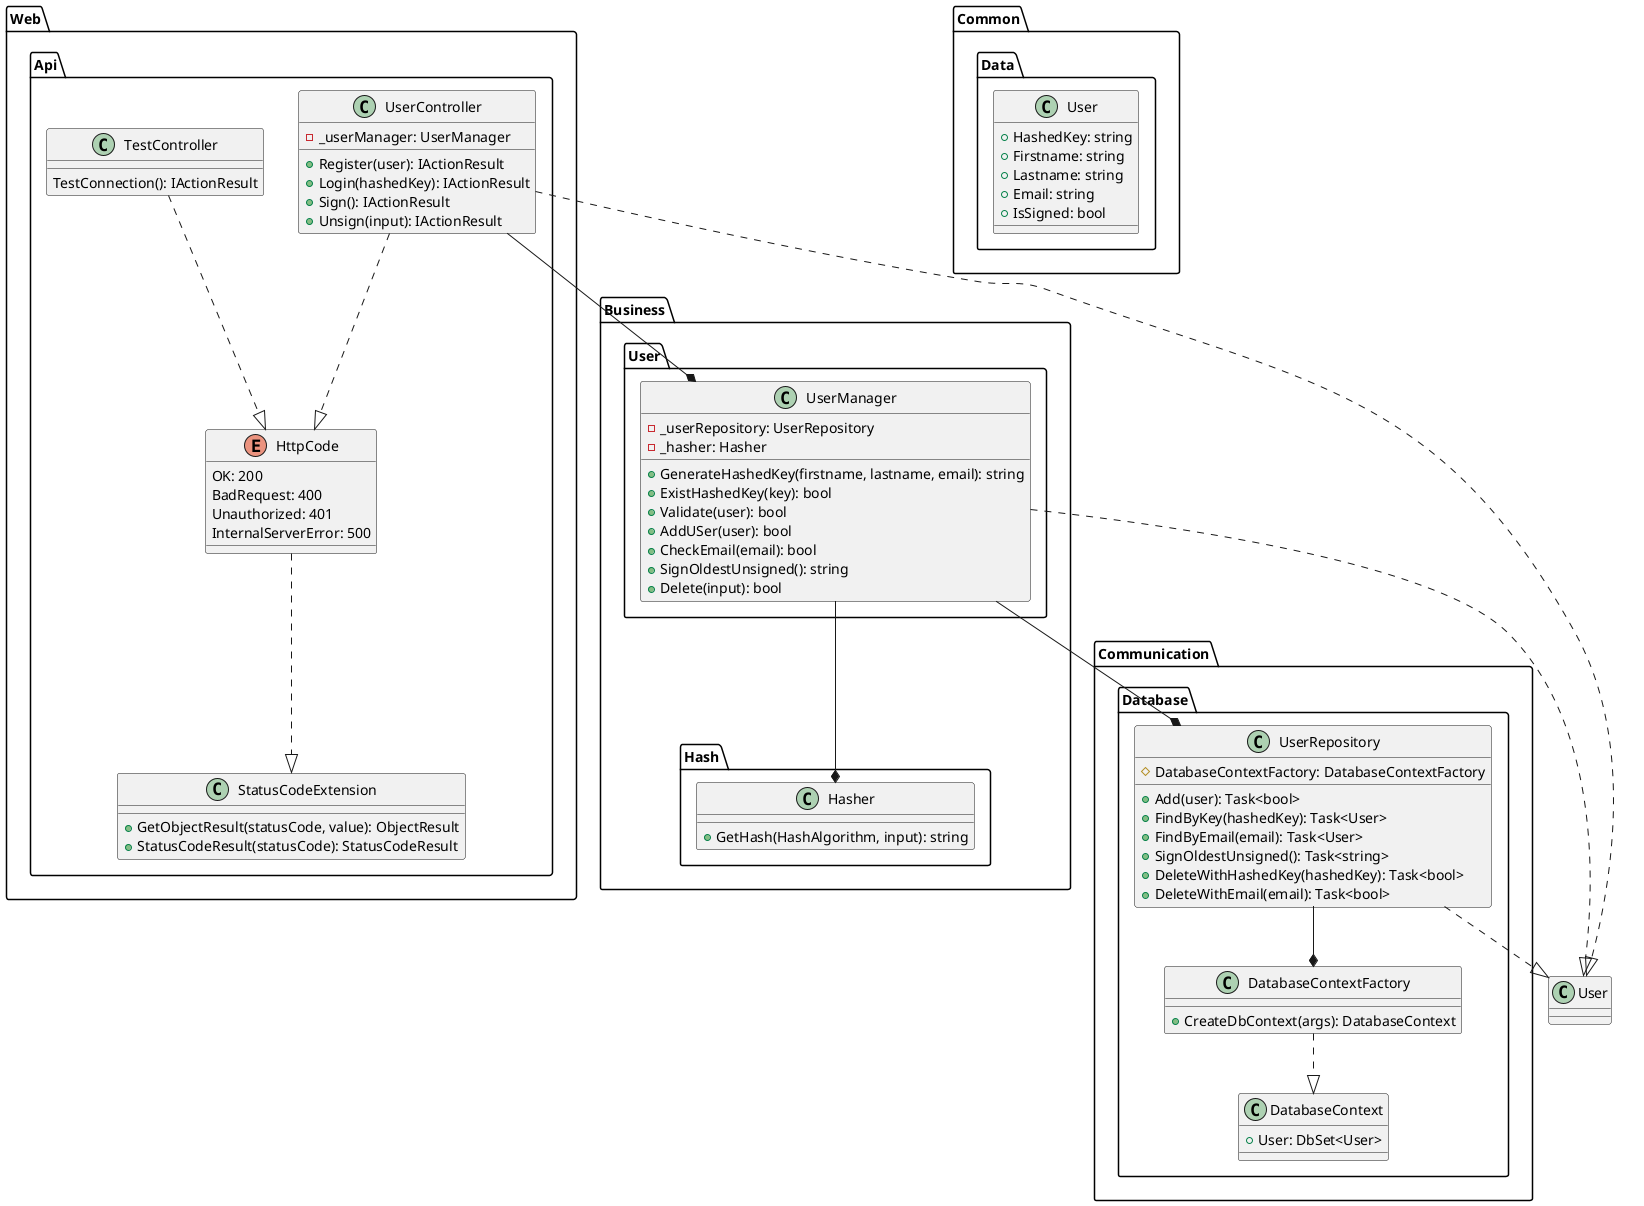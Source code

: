 @startuml CLassDiagram

package "Common.Data" {
    class User {
        + HashedKey: string
        + Firstname: string
        + Lastname: string
        + Email: string
        + IsSigned: bool
    }
}

package "Web.Api" {
    class TestController {
        TestConnection(): IActionResult
    }

    class UserController {
        - _userManager: UserManager
        + Register(user): IActionResult
        + Login(hashedKey): IActionResult
        + Sign(): IActionResult
        + Unsign(input): IActionResult
    }

    enum HttpCode {
        OK: 200
        BadRequest: 400
        Unauthorized: 401
        InternalServerError: 500
    }

    class StatusCodeExtension {
        + GetObjectResult(statusCode, value): ObjectResult
        + StatusCodeResult(statusCode): StatusCodeResult
    }
}

package "Business.User" {
    class UserManager {
        - _userRepository: UserRepository
        - _hasher: Hasher

        + GenerateHashedKey(firstname, lastname, email): string
        + ExistHashedKey(key): bool
        + Validate(user): bool
        + AddUSer(user): bool
        + CheckEmail(email): bool
        + SignOldestUnsigned(): string
        + Delete(input): bool
    }
}

package "Business.Hash" {
    class Hasher {
        + GetHash(HashAlgorithm, input): string
    }
}

package "Communication.Database" {
    class UserRepository {
        # DatabaseContextFactory: DatabaseContextFactory

        + Add(user): Task<bool>
        + FindByKey(hashedKey): Task<User>
        + FindByEmail(email): Task<User>
        + SignOldestUnsigned(): Task<string>
        + DeleteWithHashedKey(hashedKey): Task<bool>
        + DeleteWithEmail(email): Task<bool>
    }

    class DatabaseContext {
        + User: DbSet<User>
    }

    class DatabaseContextFactory {
        + CreateDbContext(args): DatabaseContext
    }
}

UserController ..|> User
UserManager ..|> User
UserRepository ..|> User
UserManager --* Hasher
UserManager --* UserRepository
UserController --* UserManager
UserController ..|> HttpCode
TestController ..|> HttpCode
HttpCode ..|> StatusCodeExtension
UserRepository --* DatabaseContextFactory
DatabaseContextFactory ..|> DatabaseContext

@enduml
